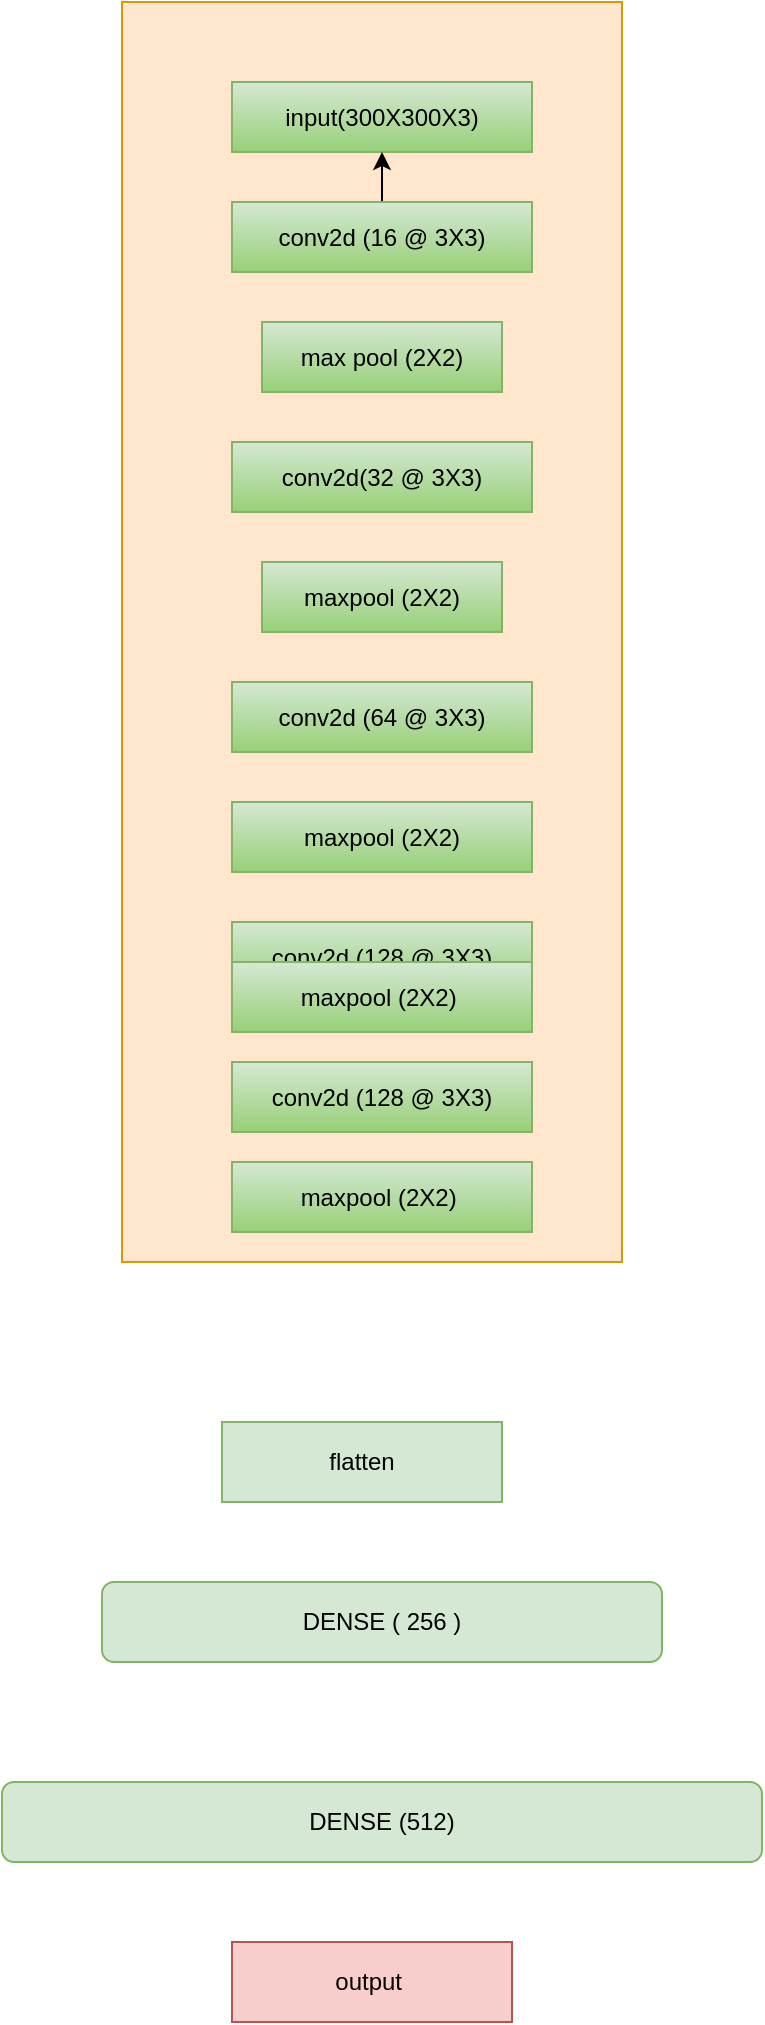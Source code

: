 <mxfile version="26.2.14">
  <diagram name="Page-1" id="5LJKOJJYJkIzFEjcvx2G">
    <mxGraphModel dx="808" dy="413" grid="1" gridSize="10" guides="1" tooltips="1" connect="1" arrows="1" fold="1" page="1" pageScale="1" pageWidth="850" pageHeight="1100" math="0" shadow="0">
      <root>
        <mxCell id="0" />
        <mxCell id="1" parent="0" />
        <mxCell id="scA_LDVuSowCx7-Pzy7q-1" value="" style="rounded=0;whiteSpace=wrap;html=1;fillColor=#ffe6cc;strokeColor=#d79b00;" parent="1" vertex="1">
          <mxGeometry x="185" y="60" width="250" height="630" as="geometry" />
        </mxCell>
        <mxCell id="scA_LDVuSowCx7-Pzy7q-5" value="input(300X300X3)" style="rounded=0;whiteSpace=wrap;html=1;fillColor=#d5e8d4;strokeColor=#82b366;gradientColor=#97d077;" parent="1" vertex="1">
          <mxGeometry x="240" y="100" width="150" height="35" as="geometry" />
        </mxCell>
        <mxCell id="N0RZ98qjH66wWmyS8YTS-17" value="" style="edgeStyle=orthogonalEdgeStyle;rounded=0;orthogonalLoop=1;jettySize=auto;html=1;" edge="1" parent="1" source="scA_LDVuSowCx7-Pzy7q-8" target="scA_LDVuSowCx7-Pzy7q-5">
          <mxGeometry relative="1" as="geometry" />
        </mxCell>
        <mxCell id="scA_LDVuSowCx7-Pzy7q-8" value="conv2d (16 @ 3X3)" style="rounded=0;whiteSpace=wrap;html=1;fillColor=#d5e8d4;strokeColor=#82b366;gradientColor=#97d077;" parent="1" vertex="1">
          <mxGeometry x="240" y="160" width="150" height="35" as="geometry" />
        </mxCell>
        <mxCell id="scA_LDVuSowCx7-Pzy7q-9" value="max pool (2X2)" style="rounded=0;whiteSpace=wrap;html=1;fillColor=#d5e8d4;strokeColor=#82b366;gradientColor=#97d077;" parent="1" vertex="1">
          <mxGeometry x="255" y="220" width="120" height="35" as="geometry" />
        </mxCell>
        <mxCell id="scA_LDVuSowCx7-Pzy7q-10" value="conv2d(32 @ 3X3)" style="rounded=0;whiteSpace=wrap;html=1;fillColor=#d5e8d4;strokeColor=#82b366;gradientColor=#97d077;" parent="1" vertex="1">
          <mxGeometry x="240" y="280" width="150" height="35" as="geometry" />
        </mxCell>
        <mxCell id="scA_LDVuSowCx7-Pzy7q-11" value="maxpool (2X2)" style="rounded=0;whiteSpace=wrap;html=1;fillColor=#d5e8d4;strokeColor=#82b366;gradientColor=#97d077;" parent="1" vertex="1">
          <mxGeometry x="255" y="340" width="120" height="35" as="geometry" />
        </mxCell>
        <mxCell id="scA_LDVuSowCx7-Pzy7q-12" value="conv2d (64 @ 3X3)" style="rounded=0;whiteSpace=wrap;html=1;fillColor=#d5e8d4;strokeColor=#82b366;gradientColor=#97d077;" parent="1" vertex="1">
          <mxGeometry x="240" y="400" width="150" height="35" as="geometry" />
        </mxCell>
        <mxCell id="scA_LDVuSowCx7-Pzy7q-13" value="maxpool (2X2)" style="rounded=0;whiteSpace=wrap;html=1;fillColor=#d5e8d4;strokeColor=#82b366;gradientColor=#97d077;" parent="1" vertex="1">
          <mxGeometry x="240" y="460" width="150" height="35" as="geometry" />
        </mxCell>
        <mxCell id="scA_LDVuSowCx7-Pzy7q-14" value="conv2d (128 @ 3X3)" style="rounded=0;whiteSpace=wrap;html=1;fillColor=#d5e8d4;strokeColor=#82b366;gradientColor=#97d077;" parent="1" vertex="1">
          <mxGeometry x="240" y="520" width="150" height="35" as="geometry" />
        </mxCell>
        <mxCell id="scA_LDVuSowCx7-Pzy7q-15" value="maxpool (2X2)&amp;nbsp;" style="rounded=0;whiteSpace=wrap;html=1;fillColor=#d5e8d4;strokeColor=#82b366;gradientColor=#97d077;" parent="1" vertex="1">
          <mxGeometry x="240" y="540" width="150" height="35" as="geometry" />
        </mxCell>
        <mxCell id="scA_LDVuSowCx7-Pzy7q-17" value="maxpool (2X2)&amp;nbsp;" style="rounded=0;whiteSpace=wrap;html=1;fillColor=#d5e8d4;strokeColor=#82b366;gradientColor=#97d077;" parent="1" vertex="1">
          <mxGeometry x="240" y="640" width="150" height="35" as="geometry" />
        </mxCell>
        <mxCell id="gRfCRlDx8FtrszLpuUly-6" value="flatten" style="rounded=0;whiteSpace=wrap;html=1;fillColor=#d5e8d4;strokeColor=#82b366;" parent="1" vertex="1">
          <mxGeometry x="235" y="770" width="140" height="40" as="geometry" />
        </mxCell>
        <mxCell id="gRfCRlDx8FtrszLpuUly-12" value="DENSE ( 256 )" style="rounded=1;whiteSpace=wrap;html=1;fillColor=#d5e8d4;strokeColor=#82b366;" parent="1" vertex="1">
          <mxGeometry x="175" y="850" width="280" height="40" as="geometry" />
        </mxCell>
        <mxCell id="gRfCRlDx8FtrszLpuUly-13" value="DENSE (512)" style="rounded=1;whiteSpace=wrap;html=1;fillColor=#d5e8d4;strokeColor=#82b366;" parent="1" vertex="1">
          <mxGeometry x="125" y="950" width="380" height="40" as="geometry" />
        </mxCell>
        <mxCell id="gRfCRlDx8FtrszLpuUly-19" value="output&amp;nbsp;" style="rounded=0;whiteSpace=wrap;html=1;fillColor=#f8cecc;strokeColor=#b85450;" parent="1" vertex="1">
          <mxGeometry x="240" y="1030" width="140" height="40" as="geometry" />
        </mxCell>
        <mxCell id="scA_LDVuSowCx7-Pzy7q-16" value="conv2d (128 @ 3X3)" style="rounded=0;whiteSpace=wrap;html=1;fillColor=#d5e8d4;strokeColor=#82b366;gradientColor=#97d077;" parent="1" vertex="1">
          <mxGeometry x="240" y="590" width="150" height="35" as="geometry" />
        </mxCell>
      </root>
    </mxGraphModel>
  </diagram>
</mxfile>
